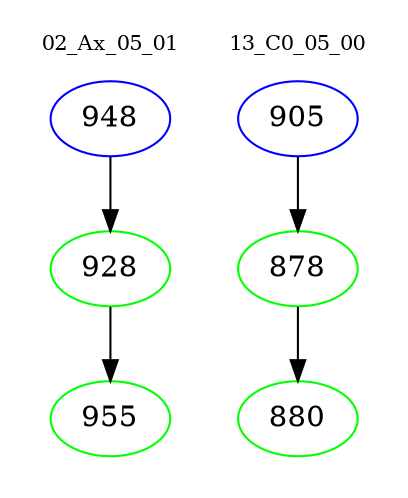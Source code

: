 digraph{
subgraph cluster_0 {
color = white
label = "02_Ax_05_01";
fontsize=10;
T0_948 [label="948", color="blue"]
T0_948 -> T0_928 [color="black"]
T0_928 [label="928", color="green"]
T0_928 -> T0_955 [color="black"]
T0_955 [label="955", color="green"]
}
subgraph cluster_1 {
color = white
label = "13_C0_05_00";
fontsize=10;
T1_905 [label="905", color="blue"]
T1_905 -> T1_878 [color="black"]
T1_878 [label="878", color="green"]
T1_878 -> T1_880 [color="black"]
T1_880 [label="880", color="green"]
}
}
